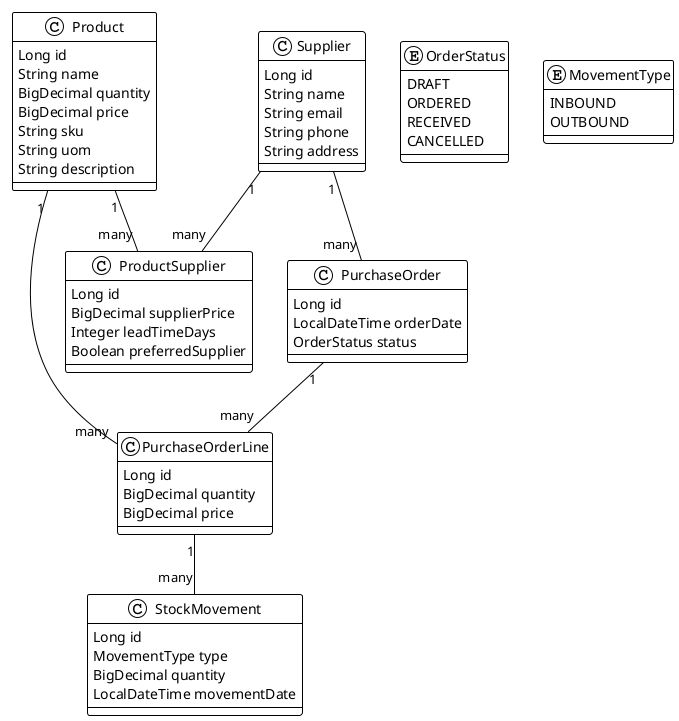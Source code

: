 @startuml
!theme plain

class Product {
  Long id
  String name
  BigDecimal quantity
  BigDecimal price
  String sku
  String uom
  String description
}

class Supplier {
  Long id
  String name
  String email
  String phone
  String address
}

class ProductSupplier {
  Long id
  BigDecimal supplierPrice
  Integer leadTimeDays
  Boolean preferredSupplier
}

class PurchaseOrder {
  Long id
  LocalDateTime orderDate
  OrderStatus status
}

class PurchaseOrderLine {
  Long id
  BigDecimal quantity
  BigDecimal price
}

class StockMovement {
  Long id
  MovementType type
  BigDecimal quantity
  LocalDateTime movementDate
}

enum OrderStatus {
  DRAFT
  ORDERED
  RECEIVED
  CANCELLED
}

enum MovementType {
  INBOUND
  OUTBOUND
}

' Relationships
Product "1" -- "many" ProductSupplier
Supplier "1" -- "many" ProductSupplier

PurchaseOrder "1" -- "many" PurchaseOrderLine
Supplier "1" -- "many" PurchaseOrder
Product "1" -- "many" PurchaseOrderLine

PurchaseOrderLine "1" -- "many" StockMovement
@enduml
